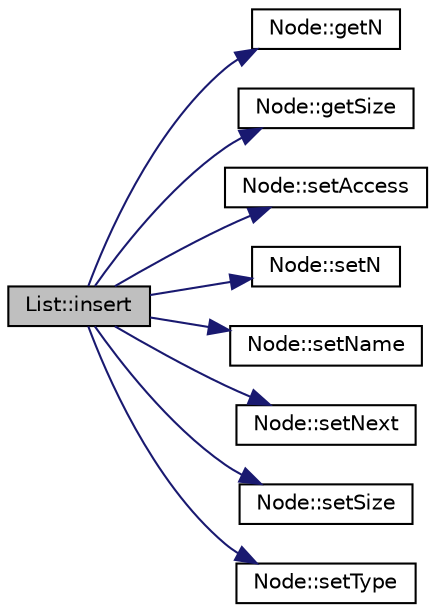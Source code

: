 digraph "List::insert"
{
 // LATEX_PDF_SIZE
  edge [fontname="Helvetica",fontsize="10",labelfontname="Helvetica",labelfontsize="10"];
  node [fontname="Helvetica",fontsize="10",shape=record];
  rankdir="LR";
  Node1 [label="List::insert",height=0.2,width=0.4,color="black", fillcolor="grey75", style="filled", fontcolor="black",tooltip=" "];
  Node1 -> Node2 [color="midnightblue",fontsize="10",style="solid",fontname="Helvetica"];
  Node2 [label="Node::getN",height=0.2,width=0.4,color="black", fillcolor="white", style="filled",URL="$classNode.html#afb2fedf6abbda4fbff8a3a47f53a6534",tooltip="give us the among of movements offsets from the head of the memory"];
  Node1 -> Node3 [color="midnightblue",fontsize="10",style="solid",fontname="Helvetica"];
  Node3 [label="Node::getSize",height=0.2,width=0.4,color="black", fillcolor="white", style="filled",URL="$classNode.html#a1e27a13e7c736934e621ddfa6ea6972c",tooltip="give us the size of an specific node"];
  Node1 -> Node4 [color="midnightblue",fontsize="10",style="solid",fontname="Helvetica"];
  Node4 [label="Node::setAccess",height=0.2,width=0.4,color="black", fillcolor="white", style="filled",URL="$classNode.html#ade640047ffc4866c066c42c6512f9926",tooltip="set the level of access"];
  Node1 -> Node5 [color="midnightblue",fontsize="10",style="solid",fontname="Helvetica"];
  Node5 [label="Node::setN",height=0.2,width=0.4,color="black", fillcolor="white", style="filled",URL="$classNode.html#a33c48699921d2e5d95078938d2b5e929",tooltip="set the N value"];
  Node1 -> Node6 [color="midnightblue",fontsize="10",style="solid",fontname="Helvetica"];
  Node6 [label="Node::setName",height=0.2,width=0.4,color="black", fillcolor="white", style="filled",URL="$classNode.html#aa65d25a13c15ef2d3727ebf597591186",tooltip="set the name of a node"];
  Node1 -> Node7 [color="midnightblue",fontsize="10",style="solid",fontname="Helvetica"];
  Node7 [label="Node::setNext",height=0.2,width=0.4,color="black", fillcolor="white", style="filled",URL="$classNode.html#a89b12aca90acdf6a8a547cbdab9b80a5",tooltip="set the nest node of a node"];
  Node1 -> Node8 [color="midnightblue",fontsize="10",style="solid",fontname="Helvetica"];
  Node8 [label="Node::setSize",height=0.2,width=0.4,color="black", fillcolor="white", style="filled",URL="$classNode.html#a1a4e39a2f7e4a93f1270b0ba0118c3dc",tooltip="set the size of a node"];
  Node1 -> Node9 [color="midnightblue",fontsize="10",style="solid",fontname="Helvetica"];
  Node9 [label="Node::setType",height=0.2,width=0.4,color="black", fillcolor="white", style="filled",URL="$classNode.html#aa73a35e5489fe5b14f6d0c5b1e6ca231",tooltip="set the type of a node"];
}
